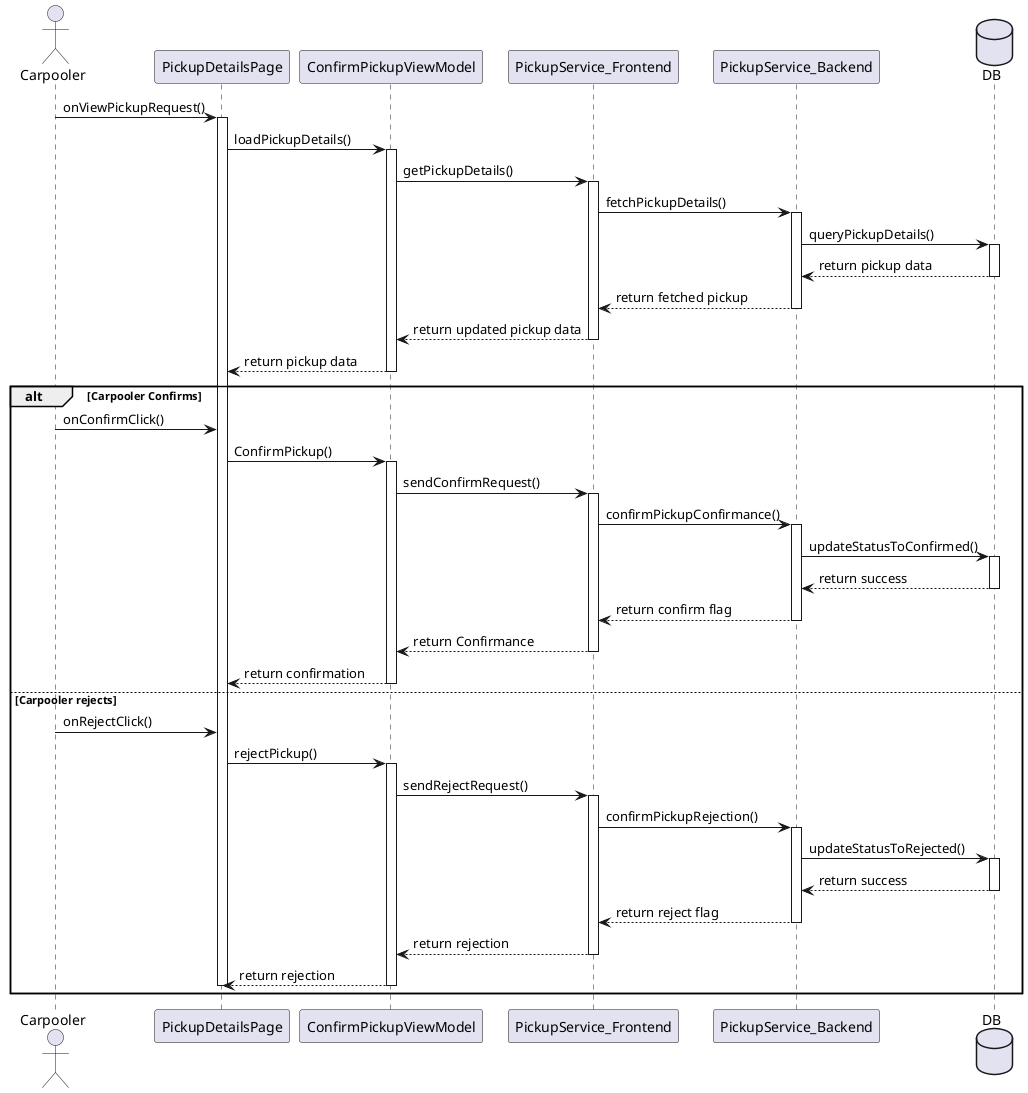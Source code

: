 @startuml
actor Carpooler

participant PickupDetailsPage
participant ConfirmPickupViewModel
participant PickupService_Frontend
participant PickupService_Backend
database DB

Carpooler -> PickupDetailsPage : onViewPickupRequest()
activate PickupDetailsPage
PickupDetailsPage -> ConfirmPickupViewModel : loadPickupDetails()
activate ConfirmPickupViewModel

ConfirmPickupViewModel -> PickupService_Frontend : getPickupDetails()
activate PickupService_Frontend

PickupService_Frontend -> PickupService_Backend : fetchPickupDetails()
activate PickupService_Backend

PickupService_Backend -> DB : queryPickupDetails()
activate DB
DB --> PickupService_Backend : return pickup data
deactivate DB

PickupService_Backend --> PickupService_Frontend : return fetched pickup
deactivate PickupService_Backend

PickupService_Frontend --> ConfirmPickupViewModel : return updated pickup data
deactivate PickupService_Frontend

ConfirmPickupViewModel --> PickupDetailsPage : return pickup data
deactivate ConfirmPickupViewModel



alt Carpooler Confirms
    Carpooler -> PickupDetailsPage : onConfirmClick()
    
    PickupDetailsPage -> ConfirmPickupViewModel : ConfirmPickup()
    activate ConfirmPickupViewModel
    
    ConfirmPickupViewModel -> PickupService_Frontend : sendConfirmRequest()
    activate PickupService_Frontend
    
    PickupService_Frontend -> PickupService_Backend : confirmPickupConfirmance()
    activate PickupService_Backend
    
    PickupService_Backend -> DB : updateStatusToConfirmed()
    activate DB
    DB --> PickupService_Backend : return success
    deactivate DB
    
    PickupService_Backend --> PickupService_Frontend : return confirm flag
    deactivate PickupService_Backend
    
    PickupService_Frontend --> ConfirmPickupViewModel : return Confirmance
    deactivate PickupService_Frontend
    
    ConfirmPickupViewModel --> PickupDetailsPage : return confirmation
    deactivate ConfirmPickupViewModel
    
    

    
else Carpooler rejects
    Carpooler -> PickupDetailsPage : onRejectClick()
  
    PickupDetailsPage -> ConfirmPickupViewModel : rejectPickup()
    activate ConfirmPickupViewModel
    
    ConfirmPickupViewModel -> PickupService_Frontend : sendRejectRequest()
    activate PickupService_Frontend
    
    PickupService_Frontend -> PickupService_Backend : confirmPickupRejection()
    activate PickupService_Backend
    
    PickupService_Backend -> DB : updateStatusToRejected()
    activate DB
    DB --> PickupService_Backend : return success
    deactivate DB
    
    PickupService_Backend --> PickupService_Frontend : return reject flag
    deactivate PickupService_Backend
    
    PickupService_Frontend --> ConfirmPickupViewModel : return rejection
    deactivate PickupService_Frontend
    
    ConfirmPickupViewModel --> PickupDetailsPage : return rejection
    deactivate ConfirmPickupViewModel
   
    deactivate PickupDetailsPage
end
@enduml
